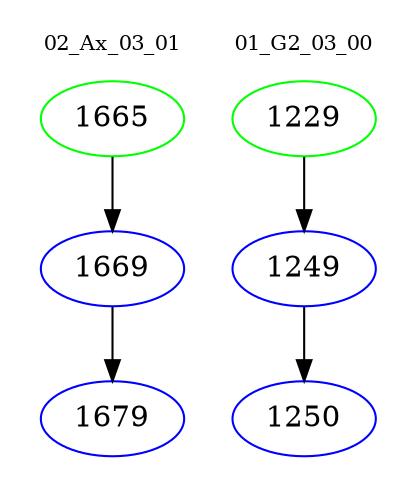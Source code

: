 digraph{
subgraph cluster_0 {
color = white
label = "02_Ax_03_01";
fontsize=10;
T0_1665 [label="1665", color="green"]
T0_1665 -> T0_1669 [color="black"]
T0_1669 [label="1669", color="blue"]
T0_1669 -> T0_1679 [color="black"]
T0_1679 [label="1679", color="blue"]
}
subgraph cluster_1 {
color = white
label = "01_G2_03_00";
fontsize=10;
T1_1229 [label="1229", color="green"]
T1_1229 -> T1_1249 [color="black"]
T1_1249 [label="1249", color="blue"]
T1_1249 -> T1_1250 [color="black"]
T1_1250 [label="1250", color="blue"]
}
}
